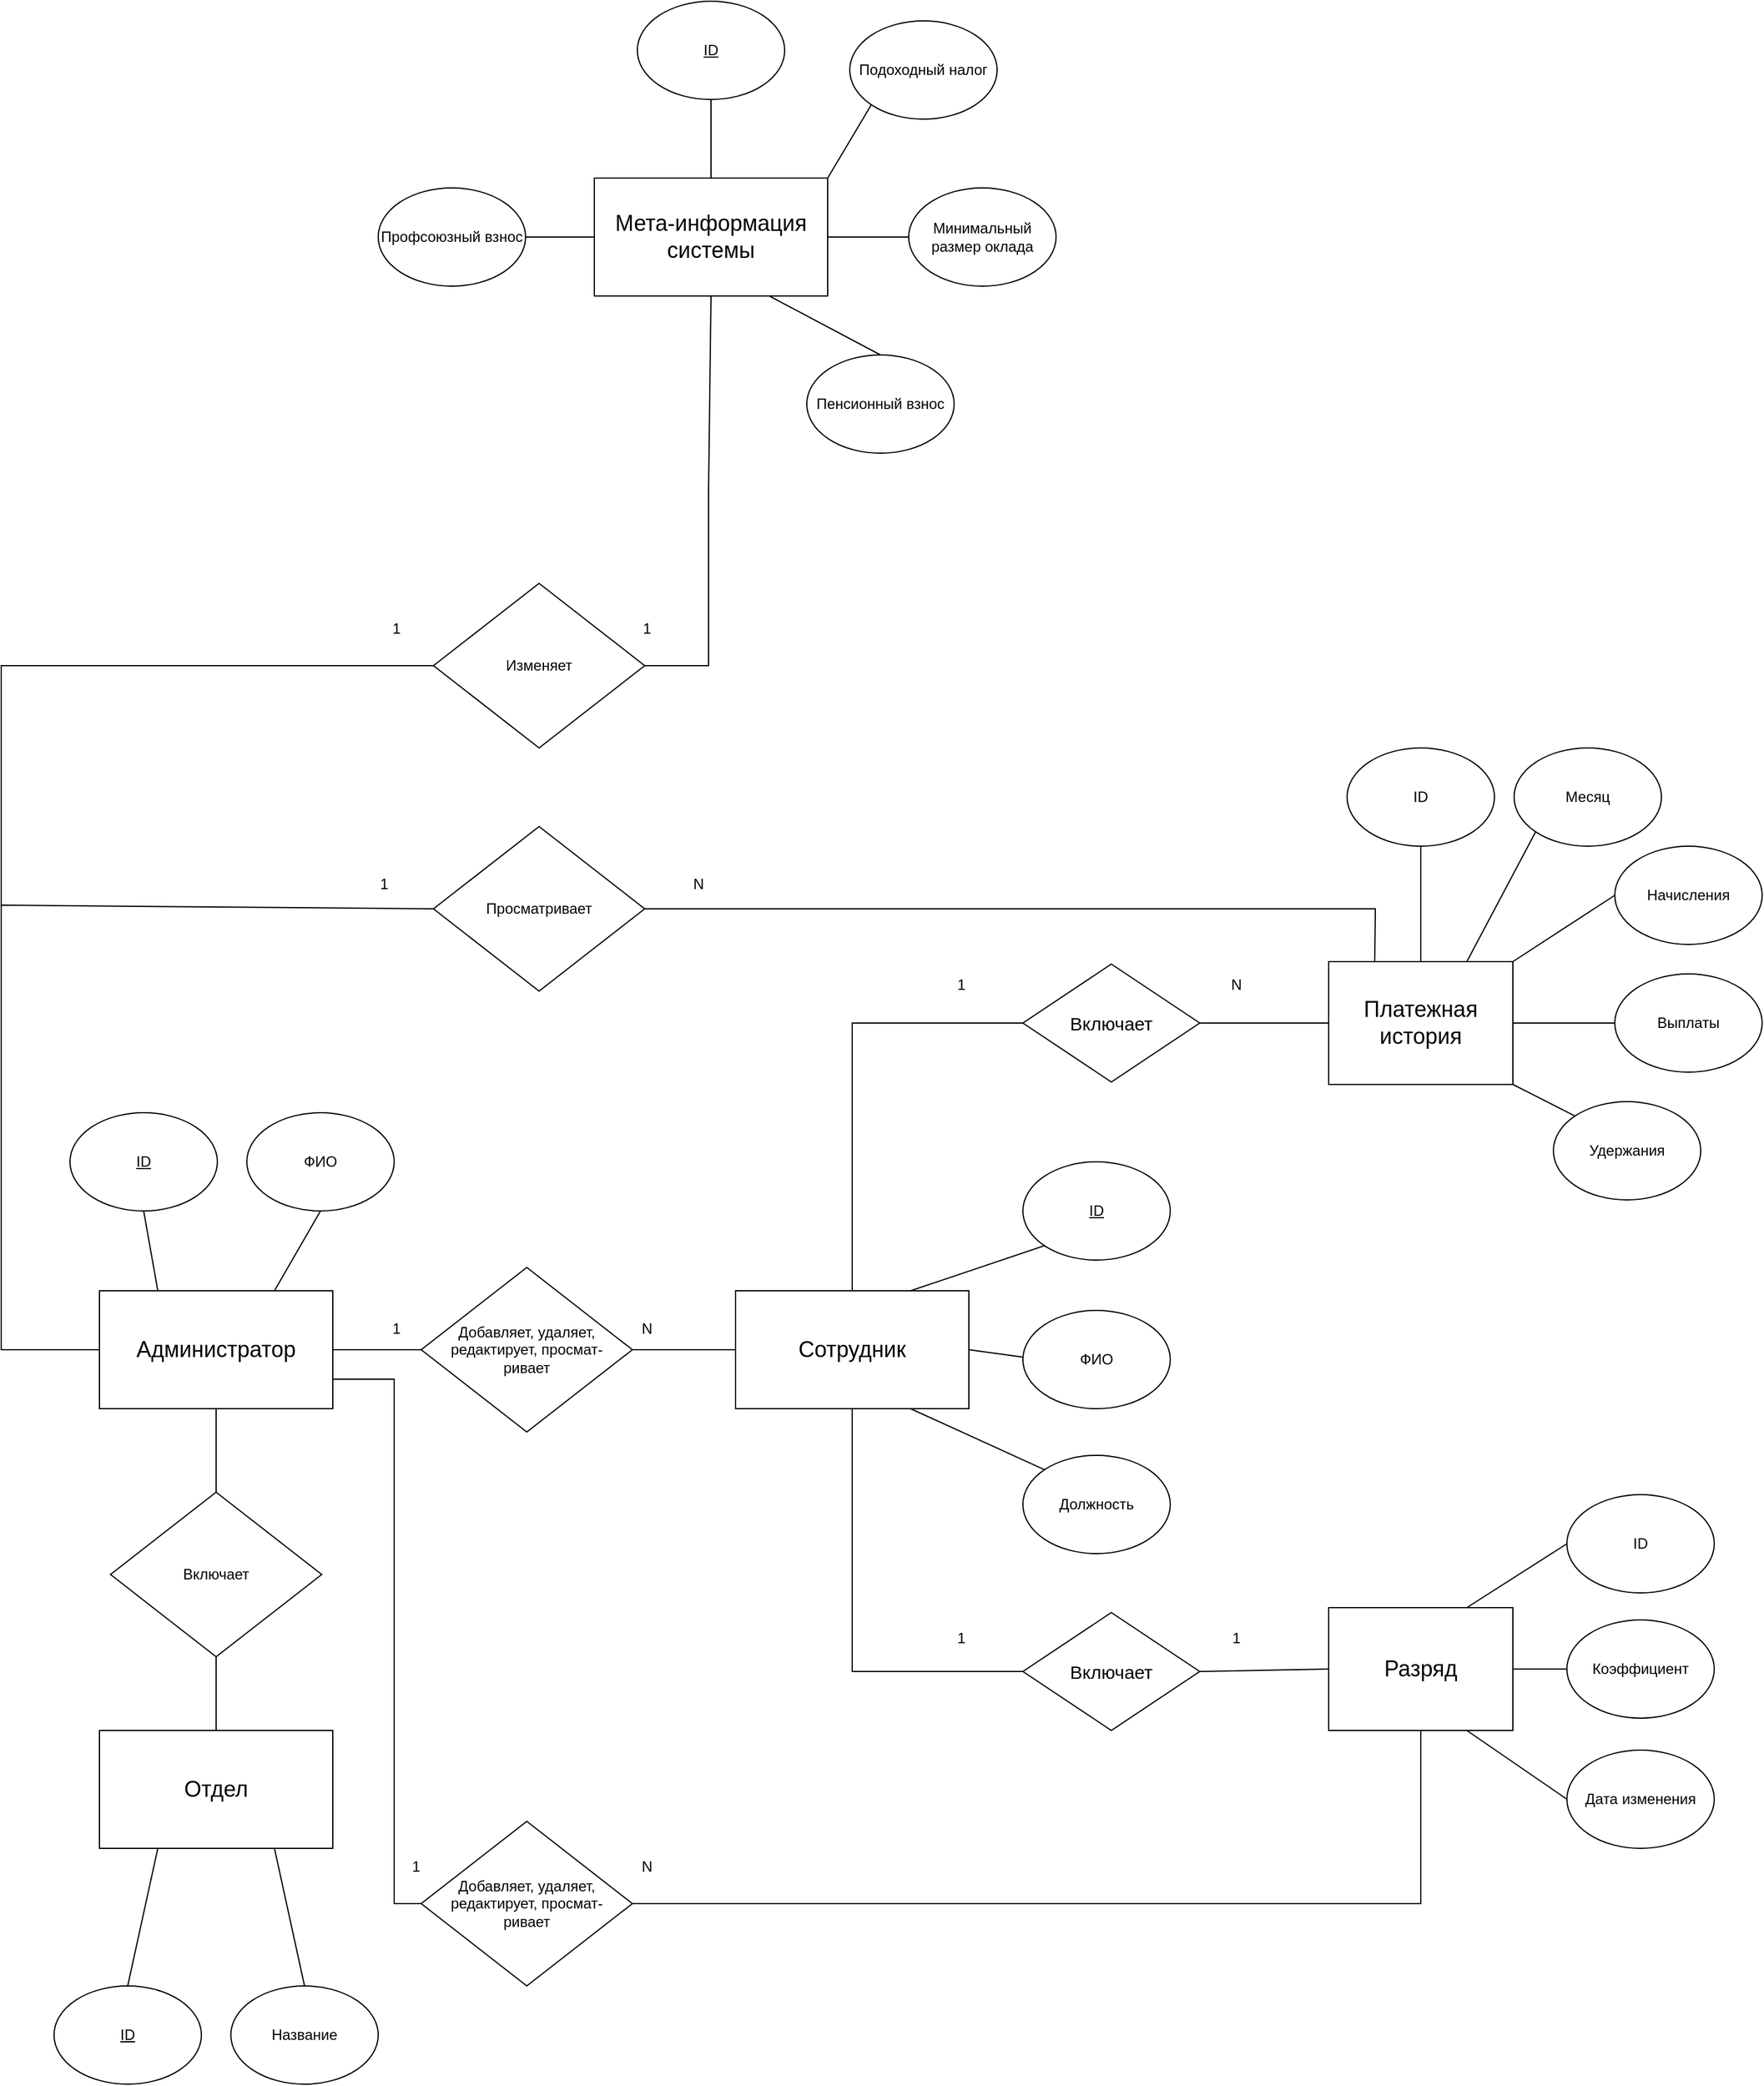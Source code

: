<mxfile version="22.0.4" type="device">
  <diagram name="Страница 1" id="Tx8E7D5D8GFHcgZXqqEq">
    <mxGraphModel dx="2111" dy="2554" grid="1" gridSize="16" guides="1" tooltips="1" connect="1" arrows="1" fold="1" page="1" pageScale="1" pageWidth="827" pageHeight="1169" math="0" shadow="0">
      <root>
        <mxCell id="0" />
        <mxCell id="1" parent="0" />
        <mxCell id="LSmHs6NhPEWxk4D89v96-4" value="&lt;span style=&quot;font-size: 18px;&quot;&gt;Сотрудник&lt;/span&gt;" style="rounded=0;whiteSpace=wrap;html=1;" parent="1" vertex="1">
          <mxGeometry x="150" y="650" width="190" height="96" as="geometry" />
        </mxCell>
        <mxCell id="LSmHs6NhPEWxk4D89v96-5" value="&lt;span style=&quot;font-size: 18px;&quot;&gt;Разряд&lt;/span&gt;" style="rounded=0;whiteSpace=wrap;html=1;" parent="1" vertex="1">
          <mxGeometry x="633" y="908" width="150" height="100" as="geometry" />
        </mxCell>
        <mxCell id="LSmHs6NhPEWxk4D89v96-19" value="&lt;font style=&quot;font-size: 15px;&quot;&gt;Включает&lt;/font&gt;" style="rhombus;whiteSpace=wrap;html=1;" parent="1" vertex="1">
          <mxGeometry x="384" y="912" width="144" height="96" as="geometry" />
        </mxCell>
        <mxCell id="LSmHs6NhPEWxk4D89v96-56" value="&lt;u&gt;ID&lt;/u&gt;" style="ellipse;whiteSpace=wrap;html=1;" parent="1" vertex="1">
          <mxGeometry x="384" y="545" width="120" height="80" as="geometry" />
        </mxCell>
        <mxCell id="LSmHs6NhPEWxk4D89v96-57" value="ФИО" style="ellipse;whiteSpace=wrap;html=1;" parent="1" vertex="1">
          <mxGeometry x="384" y="666" width="120" height="80" as="geometry" />
        </mxCell>
        <mxCell id="CZ-r4qxeb7wRKjXXscDI-5" value="" style="endArrow=none;html=1;rounded=0;exitX=0;exitY=1;exitDx=0;exitDy=0;entryX=0.75;entryY=0;entryDx=0;entryDy=0;" parent="1" source="LSmHs6NhPEWxk4D89v96-56" target="LSmHs6NhPEWxk4D89v96-4" edge="1">
          <mxGeometry width="50" height="50" relative="1" as="geometry">
            <mxPoint x="288" y="738" as="sourcePoint" />
            <mxPoint x="338" y="688" as="targetPoint" />
          </mxGeometry>
        </mxCell>
        <mxCell id="CZ-r4qxeb7wRKjXXscDI-6" value="" style="endArrow=none;html=1;rounded=0;entryX=1;entryY=0.5;entryDx=0;entryDy=0;" parent="1" target="LSmHs6NhPEWxk4D89v96-4" edge="1">
          <mxGeometry width="50" height="50" relative="1" as="geometry">
            <mxPoint x="384" y="704" as="sourcePoint" />
            <mxPoint x="338" y="688" as="targetPoint" />
          </mxGeometry>
        </mxCell>
        <mxCell id="CZ-r4qxeb7wRKjXXscDI-15" value="" style="endArrow=none;html=1;rounded=0;entryX=0;entryY=0.5;entryDx=0;entryDy=0;exitX=1;exitY=0.5;exitDx=0;exitDy=0;" parent="1" source="LSmHs6NhPEWxk4D89v96-19" target="LSmHs6NhPEWxk4D89v96-5" edge="1">
          <mxGeometry width="50" height="50" relative="1" as="geometry">
            <mxPoint x="464" y="738" as="sourcePoint" />
            <mxPoint x="514" y="688" as="targetPoint" />
          </mxGeometry>
        </mxCell>
        <mxCell id="ATCTV8owNIN2bcN78eVB-31" value="Должность" style="ellipse;whiteSpace=wrap;html=1;" parent="1" vertex="1">
          <mxGeometry x="384" y="784" width="120" height="80" as="geometry" />
        </mxCell>
        <mxCell id="ATCTV8owNIN2bcN78eVB-32" value="" style="endArrow=none;html=1;rounded=0;exitX=0;exitY=0;exitDx=0;exitDy=0;entryX=0.75;entryY=1;entryDx=0;entryDy=0;" parent="1" source="ATCTV8owNIN2bcN78eVB-31" target="LSmHs6NhPEWxk4D89v96-4" edge="1">
          <mxGeometry width="50" height="50" relative="1" as="geometry">
            <mxPoint x="448" y="610" as="sourcePoint" />
            <mxPoint x="498" y="560" as="targetPoint" />
          </mxGeometry>
        </mxCell>
        <mxCell id="4cW8gLTpnwzLnQmIQ6q2-2" value="" style="endArrow=none;html=1;rounded=0;exitX=0.5;exitY=1;exitDx=0;exitDy=0;entryX=0;entryY=0.5;entryDx=0;entryDy=0;" parent="1" source="LSmHs6NhPEWxk4D89v96-4" target="LSmHs6NhPEWxk4D89v96-19" edge="1">
          <mxGeometry width="50" height="50" relative="1" as="geometry">
            <mxPoint x="464" y="754" as="sourcePoint" />
            <mxPoint x="514" y="704" as="targetPoint" />
            <Array as="points">
              <mxPoint x="245" y="960" />
            </Array>
          </mxGeometry>
        </mxCell>
        <mxCell id="4cW8gLTpnwzLnQmIQ6q2-3" value="ID" style="ellipse;whiteSpace=wrap;html=1;" parent="1" vertex="1">
          <mxGeometry x="827" y="816" width="120" height="80" as="geometry" />
        </mxCell>
        <mxCell id="4cW8gLTpnwzLnQmIQ6q2-4" value="Коэффициент" style="ellipse;whiteSpace=wrap;html=1;" parent="1" vertex="1">
          <mxGeometry x="827" y="918" width="120" height="80" as="geometry" />
        </mxCell>
        <mxCell id="4cW8gLTpnwzLnQmIQ6q2-5" value="" style="endArrow=none;html=1;rounded=0;entryX=0;entryY=0.5;entryDx=0;entryDy=0;exitX=0.75;exitY=0;exitDx=0;exitDy=0;" parent="1" source="LSmHs6NhPEWxk4D89v96-5" target="4cW8gLTpnwzLnQmIQ6q2-3" edge="1">
          <mxGeometry width="50" height="50" relative="1" as="geometry">
            <mxPoint x="464" y="690" as="sourcePoint" />
            <mxPoint x="514" y="640" as="targetPoint" />
          </mxGeometry>
        </mxCell>
        <mxCell id="4cW8gLTpnwzLnQmIQ6q2-6" value="" style="endArrow=none;html=1;rounded=0;entryX=0;entryY=0.5;entryDx=0;entryDy=0;exitX=1;exitY=0.5;exitDx=0;exitDy=0;" parent="1" source="LSmHs6NhPEWxk4D89v96-5" target="4cW8gLTpnwzLnQmIQ6q2-4" edge="1">
          <mxGeometry width="50" height="50" relative="1" as="geometry">
            <mxPoint x="464" y="690" as="sourcePoint" />
            <mxPoint x="514" y="640" as="targetPoint" />
          </mxGeometry>
        </mxCell>
        <mxCell id="4cW8gLTpnwzLnQmIQ6q2-8" value="&lt;span style=&quot;font-size: 18px;&quot;&gt;Платежная история&lt;/span&gt;" style="rounded=0;whiteSpace=wrap;html=1;" parent="1" vertex="1">
          <mxGeometry x="633" y="382" width="150" height="100" as="geometry" />
        </mxCell>
        <mxCell id="4cW8gLTpnwzLnQmIQ6q2-9" value="" style="endArrow=none;html=1;rounded=0;exitX=0.5;exitY=0;exitDx=0;exitDy=0;entryX=0;entryY=0.5;entryDx=0;entryDy=0;" parent="1" source="LSmHs6NhPEWxk4D89v96-4" target="4cW8gLTpnwzLnQmIQ6q2-10" edge="1">
          <mxGeometry width="50" height="50" relative="1" as="geometry">
            <mxPoint x="464" y="690" as="sourcePoint" />
            <mxPoint x="514" y="640" as="targetPoint" />
            <Array as="points">
              <mxPoint x="245" y="432" />
            </Array>
          </mxGeometry>
        </mxCell>
        <mxCell id="4cW8gLTpnwzLnQmIQ6q2-10" value="&lt;font style=&quot;font-size: 15px;&quot;&gt;Включает&lt;/font&gt;" style="rhombus;whiteSpace=wrap;html=1;" parent="1" vertex="1">
          <mxGeometry x="384" y="384" width="144" height="96" as="geometry" />
        </mxCell>
        <mxCell id="4cW8gLTpnwzLnQmIQ6q2-11" value="ID" style="ellipse;whiteSpace=wrap;html=1;" parent="1" vertex="1">
          <mxGeometry x="648" y="208" width="120" height="80" as="geometry" />
        </mxCell>
        <mxCell id="4cW8gLTpnwzLnQmIQ6q2-12" value="" style="endArrow=none;html=1;rounded=0;entryX=0.5;entryY=1;entryDx=0;entryDy=0;exitX=0.5;exitY=0;exitDx=0;exitDy=0;" parent="1" source="4cW8gLTpnwzLnQmIQ6q2-8" target="4cW8gLTpnwzLnQmIQ6q2-11" edge="1">
          <mxGeometry width="50" height="50" relative="1" as="geometry">
            <mxPoint x="503" y="530" as="sourcePoint" />
            <mxPoint x="553" y="480" as="targetPoint" />
          </mxGeometry>
        </mxCell>
        <mxCell id="4cW8gLTpnwzLnQmIQ6q2-13" value="Месяц" style="ellipse;whiteSpace=wrap;html=1;" parent="1" vertex="1">
          <mxGeometry x="784" y="208" width="120" height="80" as="geometry" />
        </mxCell>
        <mxCell id="4cW8gLTpnwzLnQmIQ6q2-14" value="Начисления" style="ellipse;whiteSpace=wrap;html=1;" parent="1" vertex="1">
          <mxGeometry x="866" y="288" width="120" height="80" as="geometry" />
        </mxCell>
        <mxCell id="4cW8gLTpnwzLnQmIQ6q2-16" value="" style="endArrow=none;html=1;rounded=0;entryX=0;entryY=1;entryDx=0;entryDy=0;exitX=0.75;exitY=0;exitDx=0;exitDy=0;" parent="1" source="4cW8gLTpnwzLnQmIQ6q2-8" target="4cW8gLTpnwzLnQmIQ6q2-13" edge="1">
          <mxGeometry width="50" height="50" relative="1" as="geometry">
            <mxPoint x="503" y="530" as="sourcePoint" />
            <mxPoint x="553" y="480" as="targetPoint" />
          </mxGeometry>
        </mxCell>
        <mxCell id="4cW8gLTpnwzLnQmIQ6q2-17" value="" style="endArrow=none;html=1;rounded=0;entryX=0;entryY=0.5;entryDx=0;entryDy=0;exitX=1;exitY=0;exitDx=0;exitDy=0;" parent="1" source="4cW8gLTpnwzLnQmIQ6q2-8" target="4cW8gLTpnwzLnQmIQ6q2-14" edge="1">
          <mxGeometry width="50" height="50" relative="1" as="geometry">
            <mxPoint x="823" y="368" as="sourcePoint" />
            <mxPoint x="900" y="276" as="targetPoint" />
          </mxGeometry>
        </mxCell>
        <mxCell id="4cW8gLTpnwzLnQmIQ6q2-18" value="Выплаты" style="ellipse;whiteSpace=wrap;html=1;" parent="1" vertex="1">
          <mxGeometry x="866" y="392" width="120" height="80" as="geometry" />
        </mxCell>
        <mxCell id="4cW8gLTpnwzLnQmIQ6q2-19" value="" style="endArrow=none;html=1;rounded=0;entryX=0;entryY=0.5;entryDx=0;entryDy=0;exitX=1;exitY=0.5;exitDx=0;exitDy=0;" parent="1" source="4cW8gLTpnwzLnQmIQ6q2-8" target="4cW8gLTpnwzLnQmIQ6q2-18" edge="1">
          <mxGeometry width="50" height="50" relative="1" as="geometry">
            <mxPoint x="503" y="530" as="sourcePoint" />
            <mxPoint x="553" y="480" as="targetPoint" />
          </mxGeometry>
        </mxCell>
        <mxCell id="4cW8gLTpnwzLnQmIQ6q2-20" value="" style="endArrow=none;html=1;rounded=0;entryX=0;entryY=0.5;entryDx=0;entryDy=0;exitX=1;exitY=0.5;exitDx=0;exitDy=0;" parent="1" source="4cW8gLTpnwzLnQmIQ6q2-10" target="4cW8gLTpnwzLnQmIQ6q2-8" edge="1">
          <mxGeometry width="50" height="50" relative="1" as="geometry">
            <mxPoint x="464" y="690" as="sourcePoint" />
            <mxPoint x="514" y="640" as="targetPoint" />
          </mxGeometry>
        </mxCell>
        <mxCell id="4cW8gLTpnwzLnQmIQ6q2-21" value="Удержания" style="ellipse;whiteSpace=wrap;html=1;" parent="1" vertex="1">
          <mxGeometry x="816" y="496" width="120" height="80" as="geometry" />
        </mxCell>
        <mxCell id="4cW8gLTpnwzLnQmIQ6q2-22" value="" style="endArrow=none;html=1;rounded=0;entryX=0;entryY=0;entryDx=0;entryDy=0;exitX=1;exitY=1;exitDx=0;exitDy=0;" parent="1" source="4cW8gLTpnwzLnQmIQ6q2-8" target="4cW8gLTpnwzLnQmIQ6q2-21" edge="1">
          <mxGeometry width="50" height="50" relative="1" as="geometry">
            <mxPoint x="464" y="690" as="sourcePoint" />
            <mxPoint x="514" y="640" as="targetPoint" />
          </mxGeometry>
        </mxCell>
        <mxCell id="4cW8gLTpnwzLnQmIQ6q2-23" value="&lt;span style=&quot;font-size: 18px;&quot;&gt;Мета-информация системы&lt;/span&gt;" style="rounded=0;whiteSpace=wrap;html=1;" parent="1" vertex="1">
          <mxGeometry x="35" y="-256" width="190" height="96" as="geometry" />
        </mxCell>
        <mxCell id="4cW8gLTpnwzLnQmIQ6q2-24" value="&lt;u&gt;ID&lt;/u&gt;" style="ellipse;whiteSpace=wrap;html=1;" parent="1" vertex="1">
          <mxGeometry x="70" y="-400" width="120" height="80" as="geometry" />
        </mxCell>
        <mxCell id="4cW8gLTpnwzLnQmIQ6q2-25" value="" style="endArrow=none;html=1;rounded=0;exitX=0.5;exitY=0;exitDx=0;exitDy=0;entryX=0.5;entryY=1;entryDx=0;entryDy=0;" parent="1" source="4cW8gLTpnwzLnQmIQ6q2-23" target="4cW8gLTpnwzLnQmIQ6q2-24" edge="1">
          <mxGeometry width="50" height="50" relative="1" as="geometry">
            <mxPoint x="640" y="66" as="sourcePoint" />
            <mxPoint x="690" y="16" as="targetPoint" />
          </mxGeometry>
        </mxCell>
        <mxCell id="4cW8gLTpnwzLnQmIQ6q2-26" value="Подоходный налог" style="ellipse;whiteSpace=wrap;html=1;" parent="1" vertex="1">
          <mxGeometry x="243" y="-384" width="120" height="80" as="geometry" />
        </mxCell>
        <mxCell id="4cW8gLTpnwzLnQmIQ6q2-27" value="" style="endArrow=none;html=1;rounded=0;exitX=1;exitY=0;exitDx=0;exitDy=0;entryX=0;entryY=1;entryDx=0;entryDy=0;" parent="1" source="4cW8gLTpnwzLnQmIQ6q2-23" target="4cW8gLTpnwzLnQmIQ6q2-26" edge="1">
          <mxGeometry width="50" height="50" relative="1" as="geometry">
            <mxPoint x="640" y="66" as="sourcePoint" />
            <mxPoint x="690" y="16" as="targetPoint" />
          </mxGeometry>
        </mxCell>
        <mxCell id="4cW8gLTpnwzLnQmIQ6q2-28" value="Минимальный размер оклада" style="ellipse;whiteSpace=wrap;html=1;" parent="1" vertex="1">
          <mxGeometry x="291" y="-248" width="120" height="80" as="geometry" />
        </mxCell>
        <mxCell id="4cW8gLTpnwzLnQmIQ6q2-30" value="" style="endArrow=none;html=1;rounded=0;exitX=1;exitY=0.5;exitDx=0;exitDy=0;entryX=0;entryY=0.5;entryDx=0;entryDy=0;" parent="1" source="4cW8gLTpnwzLnQmIQ6q2-23" target="4cW8gLTpnwzLnQmIQ6q2-28" edge="1">
          <mxGeometry width="50" height="50" relative="1" as="geometry">
            <mxPoint x="640" y="66" as="sourcePoint" />
            <mxPoint x="690" y="16" as="targetPoint" />
          </mxGeometry>
        </mxCell>
        <mxCell id="4cW8gLTpnwzLnQmIQ6q2-31" value="Пенсионный взнос" style="ellipse;whiteSpace=wrap;html=1;" parent="1" vertex="1">
          <mxGeometry x="208" y="-112" width="120" height="80" as="geometry" />
        </mxCell>
        <mxCell id="4cW8gLTpnwzLnQmIQ6q2-32" value="Профсоюзный взнос" style="ellipse;whiteSpace=wrap;html=1;" parent="1" vertex="1">
          <mxGeometry x="-141" y="-248" width="120" height="80" as="geometry" />
        </mxCell>
        <mxCell id="4cW8gLTpnwzLnQmIQ6q2-36" value="" style="endArrow=none;html=1;rounded=0;exitX=1;exitY=0.5;exitDx=0;exitDy=0;entryX=0;entryY=0.5;entryDx=0;entryDy=0;" parent="1" source="4cW8gLTpnwzLnQmIQ6q2-32" target="4cW8gLTpnwzLnQmIQ6q2-23" edge="1">
          <mxGeometry width="50" height="50" relative="1" as="geometry">
            <mxPoint x="528" y="66" as="sourcePoint" />
            <mxPoint x="578" y="16" as="targetPoint" />
          </mxGeometry>
        </mxCell>
        <mxCell id="4cW8gLTpnwzLnQmIQ6q2-37" value="" style="endArrow=none;html=1;rounded=0;exitX=0.5;exitY=0;exitDx=0;exitDy=0;entryX=0.75;entryY=1;entryDx=0;entryDy=0;" parent="1" source="4cW8gLTpnwzLnQmIQ6q2-31" target="4cW8gLTpnwzLnQmIQ6q2-23" edge="1">
          <mxGeometry width="50" height="50" relative="1" as="geometry">
            <mxPoint x="528" y="66" as="sourcePoint" />
            <mxPoint x="578" y="16" as="targetPoint" />
          </mxGeometry>
        </mxCell>
        <mxCell id="4cW8gLTpnwzLnQmIQ6q2-38" value="1" style="text;html=1;strokeColor=none;fillColor=none;align=center;verticalAlign=middle;whiteSpace=wrap;rounded=0;" parent="1" vertex="1">
          <mxGeometry x="304" y="918" width="60" height="30" as="geometry" />
        </mxCell>
        <mxCell id="4cW8gLTpnwzLnQmIQ6q2-39" value="1" style="text;html=1;strokeColor=none;fillColor=none;align=center;verticalAlign=middle;whiteSpace=wrap;rounded=0;" parent="1" vertex="1">
          <mxGeometry x="528" y="918" width="60" height="30" as="geometry" />
        </mxCell>
        <mxCell id="4cW8gLTpnwzLnQmIQ6q2-40" value="1" style="text;html=1;strokeColor=none;fillColor=none;align=center;verticalAlign=middle;whiteSpace=wrap;rounded=0;" parent="1" vertex="1">
          <mxGeometry x="304" y="386" width="60" height="30" as="geometry" />
        </mxCell>
        <mxCell id="4cW8gLTpnwzLnQmIQ6q2-41" value="N" style="text;html=1;strokeColor=none;fillColor=none;align=center;verticalAlign=middle;whiteSpace=wrap;rounded=0;" parent="1" vertex="1">
          <mxGeometry x="528" y="386" width="60" height="30" as="geometry" />
        </mxCell>
        <mxCell id="eU8sHrfIog4RLTFcL-8t-2" value="&lt;span style=&quot;font-size: 18px;&quot;&gt;Администратор&lt;/span&gt;" style="rounded=0;whiteSpace=wrap;html=1;" vertex="1" parent="1">
          <mxGeometry x="-368" y="650" width="190" height="96" as="geometry" />
        </mxCell>
        <mxCell id="eU8sHrfIog4RLTFcL-8t-3" value="Добавляет, удаляет, редактирует, просмат-&lt;br style=&quot;border-color: var(--border-color);&quot;&gt;ривает" style="rhombus;whiteSpace=wrap;html=1;" vertex="1" parent="1">
          <mxGeometry x="-106" y="631" width="172" height="134" as="geometry" />
        </mxCell>
        <mxCell id="eU8sHrfIog4RLTFcL-8t-4" value="" style="endArrow=none;html=1;rounded=0;exitX=1;exitY=0.5;exitDx=0;exitDy=0;entryX=0;entryY=0.5;entryDx=0;entryDy=0;" edge="1" parent="1" source="eU8sHrfIog4RLTFcL-8t-2" target="eU8sHrfIog4RLTFcL-8t-3">
          <mxGeometry width="50" height="50" relative="1" as="geometry">
            <mxPoint x="-64" y="514" as="sourcePoint" />
            <mxPoint x="-14" y="464" as="targetPoint" />
          </mxGeometry>
        </mxCell>
        <mxCell id="eU8sHrfIog4RLTFcL-8t-5" value="" style="endArrow=none;html=1;rounded=0;entryX=0;entryY=0.5;entryDx=0;entryDy=0;exitX=1;exitY=0.5;exitDx=0;exitDy=0;" edge="1" parent="1" source="eU8sHrfIog4RLTFcL-8t-3" target="LSmHs6NhPEWxk4D89v96-4">
          <mxGeometry width="50" height="50" relative="1" as="geometry">
            <mxPoint x="-64" y="514" as="sourcePoint" />
            <mxPoint x="-14" y="464" as="targetPoint" />
          </mxGeometry>
        </mxCell>
        <mxCell id="eU8sHrfIog4RLTFcL-8t-6" value="&lt;u&gt;ID&lt;/u&gt;" style="ellipse;whiteSpace=wrap;html=1;" vertex="1" parent="1">
          <mxGeometry x="-392" y="505" width="120" height="80" as="geometry" />
        </mxCell>
        <mxCell id="eU8sHrfIog4RLTFcL-8t-8" value="ФИО" style="ellipse;whiteSpace=wrap;html=1;" vertex="1" parent="1">
          <mxGeometry x="-248" y="505" width="120" height="80" as="geometry" />
        </mxCell>
        <mxCell id="eU8sHrfIog4RLTFcL-8t-9" value="" style="endArrow=none;html=1;rounded=0;entryX=0.5;entryY=1;entryDx=0;entryDy=0;exitX=0.25;exitY=0;exitDx=0;exitDy=0;" edge="1" parent="1" source="eU8sHrfIog4RLTFcL-8t-2" target="eU8sHrfIog4RLTFcL-8t-6">
          <mxGeometry width="50" height="50" relative="1" as="geometry">
            <mxPoint x="48" y="642" as="sourcePoint" />
            <mxPoint x="98" y="592" as="targetPoint" />
          </mxGeometry>
        </mxCell>
        <mxCell id="eU8sHrfIog4RLTFcL-8t-11" value="" style="endArrow=none;html=1;rounded=0;exitX=0.75;exitY=0;exitDx=0;exitDy=0;entryX=0.5;entryY=1;entryDx=0;entryDy=0;" edge="1" parent="1" source="eU8sHrfIog4RLTFcL-8t-2" target="eU8sHrfIog4RLTFcL-8t-8">
          <mxGeometry width="50" height="50" relative="1" as="geometry">
            <mxPoint x="48" y="642" as="sourcePoint" />
            <mxPoint x="98" y="592" as="targetPoint" />
          </mxGeometry>
        </mxCell>
        <mxCell id="eU8sHrfIog4RLTFcL-8t-12" value="Включает" style="rhombus;whiteSpace=wrap;html=1;" vertex="1" parent="1">
          <mxGeometry x="-359" y="814" width="172" height="134" as="geometry" />
        </mxCell>
        <mxCell id="eU8sHrfIog4RLTFcL-8t-13" value="&lt;span style=&quot;font-size: 18px;&quot;&gt;Отдел&lt;/span&gt;" style="rounded=0;whiteSpace=wrap;html=1;" vertex="1" parent="1">
          <mxGeometry x="-368" y="1008" width="190" height="96" as="geometry" />
        </mxCell>
        <mxCell id="eU8sHrfIog4RLTFcL-8t-14" value="" style="endArrow=none;html=1;rounded=0;entryX=0.5;entryY=1;entryDx=0;entryDy=0;exitX=0.5;exitY=0;exitDx=0;exitDy=0;" edge="1" parent="1" source="eU8sHrfIog4RLTFcL-8t-12" target="eU8sHrfIog4RLTFcL-8t-2">
          <mxGeometry width="50" height="50" relative="1" as="geometry">
            <mxPoint x="-192" y="946" as="sourcePoint" />
            <mxPoint x="-142" y="896" as="targetPoint" />
          </mxGeometry>
        </mxCell>
        <mxCell id="eU8sHrfIog4RLTFcL-8t-15" value="" style="endArrow=none;html=1;rounded=0;exitX=0.5;exitY=0;exitDx=0;exitDy=0;entryX=0.5;entryY=1;entryDx=0;entryDy=0;" edge="1" parent="1" source="eU8sHrfIog4RLTFcL-8t-13" target="eU8sHrfIog4RLTFcL-8t-12">
          <mxGeometry width="50" height="50" relative="1" as="geometry">
            <mxPoint x="-192" y="946" as="sourcePoint" />
            <mxPoint x="-142" y="896" as="targetPoint" />
          </mxGeometry>
        </mxCell>
        <mxCell id="eU8sHrfIog4RLTFcL-8t-16" value="&lt;u&gt;ID&lt;/u&gt;" style="ellipse;whiteSpace=wrap;html=1;" vertex="1" parent="1">
          <mxGeometry x="-405" y="1216" width="120" height="80" as="geometry" />
        </mxCell>
        <mxCell id="eU8sHrfIog4RLTFcL-8t-17" value="Название" style="ellipse;whiteSpace=wrap;html=1;" vertex="1" parent="1">
          <mxGeometry x="-261" y="1216" width="120" height="80" as="geometry" />
        </mxCell>
        <mxCell id="eU8sHrfIog4RLTFcL-8t-18" value="" style="endArrow=none;html=1;rounded=0;exitX=0.5;exitY=0;exitDx=0;exitDy=0;entryX=0.25;entryY=1;entryDx=0;entryDy=0;" edge="1" parent="1" source="eU8sHrfIog4RLTFcL-8t-16" target="eU8sHrfIog4RLTFcL-8t-13">
          <mxGeometry width="50" height="50" relative="1" as="geometry">
            <mxPoint x="-192" y="1058" as="sourcePoint" />
            <mxPoint x="-142" y="1008" as="targetPoint" />
          </mxGeometry>
        </mxCell>
        <mxCell id="eU8sHrfIog4RLTFcL-8t-19" value="" style="endArrow=none;html=1;rounded=0;exitX=0.5;exitY=0;exitDx=0;exitDy=0;entryX=0.75;entryY=1;entryDx=0;entryDy=0;" edge="1" parent="1" source="eU8sHrfIog4RLTFcL-8t-17" target="eU8sHrfIog4RLTFcL-8t-13">
          <mxGeometry width="50" height="50" relative="1" as="geometry">
            <mxPoint x="-192" y="1058" as="sourcePoint" />
            <mxPoint x="-142" y="1008" as="targetPoint" />
          </mxGeometry>
        </mxCell>
        <mxCell id="eU8sHrfIog4RLTFcL-8t-20" value="Добавляет, удаляет, редактирует, просмат-&lt;br&gt;ривает" style="rhombus;whiteSpace=wrap;html=1;" vertex="1" parent="1">
          <mxGeometry x="-106" y="1082" width="172" height="134" as="geometry" />
        </mxCell>
        <mxCell id="eU8sHrfIog4RLTFcL-8t-21" value="" style="endArrow=none;html=1;rounded=0;exitX=1;exitY=0.75;exitDx=0;exitDy=0;entryX=0;entryY=0.5;entryDx=0;entryDy=0;" edge="1" parent="1" source="eU8sHrfIog4RLTFcL-8t-2" target="eU8sHrfIog4RLTFcL-8t-20">
          <mxGeometry width="50" height="50" relative="1" as="geometry">
            <mxPoint x="112" y="802" as="sourcePoint" />
            <mxPoint x="162" y="752" as="targetPoint" />
            <Array as="points">
              <mxPoint x="-128" y="722" />
              <mxPoint x="-128" y="1149" />
            </Array>
          </mxGeometry>
        </mxCell>
        <mxCell id="eU8sHrfIog4RLTFcL-8t-22" value="" style="endArrow=none;html=1;rounded=0;exitX=1;exitY=0.5;exitDx=0;exitDy=0;entryX=0.5;entryY=1;entryDx=0;entryDy=0;" edge="1" parent="1" source="eU8sHrfIog4RLTFcL-8t-20" target="LSmHs6NhPEWxk4D89v96-5">
          <mxGeometry width="50" height="50" relative="1" as="geometry">
            <mxPoint x="416" y="802" as="sourcePoint" />
            <mxPoint x="466" y="752" as="targetPoint" />
            <Array as="points">
              <mxPoint x="708" y="1149" />
            </Array>
          </mxGeometry>
        </mxCell>
        <mxCell id="eU8sHrfIog4RLTFcL-8t-23" value="Дата изменения" style="ellipse;whiteSpace=wrap;html=1;" vertex="1" parent="1">
          <mxGeometry x="827" y="1024" width="120" height="80" as="geometry" />
        </mxCell>
        <mxCell id="eU8sHrfIog4RLTFcL-8t-24" value="" style="endArrow=none;html=1;rounded=0;entryX=0;entryY=0.5;entryDx=0;entryDy=0;exitX=0.75;exitY=1;exitDx=0;exitDy=0;" edge="1" parent="1" source="LSmHs6NhPEWxk4D89v96-5" target="eU8sHrfIog4RLTFcL-8t-23">
          <mxGeometry width="50" height="50" relative="1" as="geometry">
            <mxPoint x="762" y="924" as="sourcePoint" />
            <mxPoint x="843" y="872" as="targetPoint" />
          </mxGeometry>
        </mxCell>
        <mxCell id="eU8sHrfIog4RLTFcL-8t-26" value="Просматривает" style="rhombus;whiteSpace=wrap;html=1;" vertex="1" parent="1">
          <mxGeometry x="-96" y="272" width="172" height="134" as="geometry" />
        </mxCell>
        <mxCell id="eU8sHrfIog4RLTFcL-8t-27" value="" style="endArrow=none;html=1;rounded=0;entryX=0;entryY=0.5;entryDx=0;entryDy=0;exitX=0;exitY=0.5;exitDx=0;exitDy=0;" edge="1" parent="1" source="eU8sHrfIog4RLTFcL-8t-2" target="eU8sHrfIog4RLTFcL-8t-26">
          <mxGeometry width="50" height="50" relative="1" as="geometry">
            <mxPoint x="-240" y="706" as="sourcePoint" />
            <mxPoint x="-190" y="656" as="targetPoint" />
            <Array as="points">
              <mxPoint x="-448" y="698" />
              <mxPoint x="-448" y="336" />
            </Array>
          </mxGeometry>
        </mxCell>
        <mxCell id="eU8sHrfIog4RLTFcL-8t-28" value="" style="endArrow=none;html=1;rounded=0;exitX=1;exitY=0.5;exitDx=0;exitDy=0;entryX=0.25;entryY=0;entryDx=0;entryDy=0;" edge="1" parent="1" source="eU8sHrfIog4RLTFcL-8t-26" target="4cW8gLTpnwzLnQmIQ6q2-8">
          <mxGeometry width="50" height="50" relative="1" as="geometry">
            <mxPoint x="240" y="706" as="sourcePoint" />
            <mxPoint x="290" y="656" as="targetPoint" />
            <Array as="points">
              <mxPoint x="671" y="339" />
            </Array>
          </mxGeometry>
        </mxCell>
        <mxCell id="eU8sHrfIog4RLTFcL-8t-29" value="1" style="text;html=1;strokeColor=none;fillColor=none;align=center;verticalAlign=middle;whiteSpace=wrap;rounded=0;" vertex="1" parent="1">
          <mxGeometry x="-166" y="304" width="60" height="30" as="geometry" />
        </mxCell>
        <mxCell id="eU8sHrfIog4RLTFcL-8t-30" value="N" style="text;html=1;strokeColor=none;fillColor=none;align=center;verticalAlign=middle;whiteSpace=wrap;rounded=0;" vertex="1" parent="1">
          <mxGeometry x="90" y="304" width="60" height="30" as="geometry" />
        </mxCell>
        <mxCell id="eU8sHrfIog4RLTFcL-8t-31" value="1" style="text;html=1;strokeColor=none;fillColor=none;align=center;verticalAlign=middle;whiteSpace=wrap;rounded=0;" vertex="1" parent="1">
          <mxGeometry x="-156" y="666" width="60" height="30" as="geometry" />
        </mxCell>
        <mxCell id="eU8sHrfIog4RLTFcL-8t-32" value="N" style="text;html=1;strokeColor=none;fillColor=none;align=center;verticalAlign=middle;whiteSpace=wrap;rounded=0;" vertex="1" parent="1">
          <mxGeometry x="48" y="666" width="60" height="30" as="geometry" />
        </mxCell>
        <mxCell id="eU8sHrfIog4RLTFcL-8t-33" value="1" style="text;html=1;strokeColor=none;fillColor=none;align=center;verticalAlign=middle;whiteSpace=wrap;rounded=0;" vertex="1" parent="1">
          <mxGeometry x="-140" y="1104" width="60" height="30" as="geometry" />
        </mxCell>
        <mxCell id="eU8sHrfIog4RLTFcL-8t-34" value="N" style="text;html=1;strokeColor=none;fillColor=none;align=center;verticalAlign=middle;whiteSpace=wrap;rounded=0;" vertex="1" parent="1">
          <mxGeometry x="48" y="1104" width="60" height="30" as="geometry" />
        </mxCell>
        <mxCell id="eU8sHrfIog4RLTFcL-8t-35" value="Изменяет" style="rhombus;whiteSpace=wrap;html=1;" vertex="1" parent="1">
          <mxGeometry x="-96" y="74" width="172" height="134" as="geometry" />
        </mxCell>
        <mxCell id="eU8sHrfIog4RLTFcL-8t-36" value="" style="endArrow=none;html=1;rounded=0;entryX=0;entryY=0.5;entryDx=0;entryDy=0;" edge="1" parent="1" target="eU8sHrfIog4RLTFcL-8t-35">
          <mxGeometry width="50" height="50" relative="1" as="geometry">
            <mxPoint x="-448" y="336" as="sourcePoint" />
            <mxPoint x="98" y="256" as="targetPoint" />
            <Array as="points">
              <mxPoint x="-448" y="141" />
            </Array>
          </mxGeometry>
        </mxCell>
        <mxCell id="eU8sHrfIog4RLTFcL-8t-37" value="" style="endArrow=none;html=1;rounded=0;entryX=0.5;entryY=1;entryDx=0;entryDy=0;exitX=1;exitY=0.5;exitDx=0;exitDy=0;" edge="1" parent="1" source="eU8sHrfIog4RLTFcL-8t-35" target="4cW8gLTpnwzLnQmIQ6q2-23">
          <mxGeometry width="50" height="50" relative="1" as="geometry">
            <mxPoint x="-128" y="242" as="sourcePoint" />
            <mxPoint x="-78" y="192" as="targetPoint" />
            <Array as="points">
              <mxPoint x="128" y="141" />
              <mxPoint x="128" y="48" />
              <mxPoint x="128" />
            </Array>
          </mxGeometry>
        </mxCell>
        <mxCell id="eU8sHrfIog4RLTFcL-8t-38" value="1" style="text;html=1;strokeColor=none;fillColor=none;align=center;verticalAlign=middle;whiteSpace=wrap;rounded=0;" vertex="1" parent="1">
          <mxGeometry x="-156" y="96" width="60" height="30" as="geometry" />
        </mxCell>
        <mxCell id="eU8sHrfIog4RLTFcL-8t-39" value="1" style="text;html=1;strokeColor=none;fillColor=none;align=center;verticalAlign=middle;whiteSpace=wrap;rounded=0;" vertex="1" parent="1">
          <mxGeometry x="48" y="96" width="60" height="30" as="geometry" />
        </mxCell>
      </root>
    </mxGraphModel>
  </diagram>
</mxfile>
